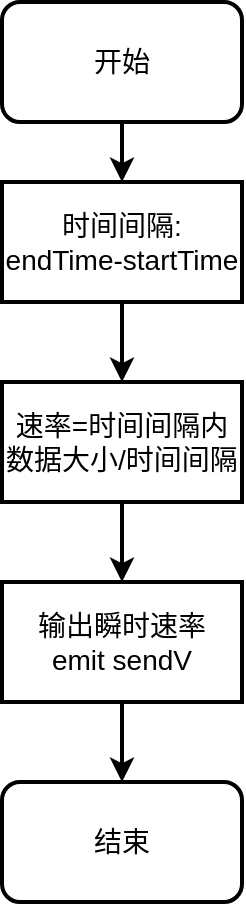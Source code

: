 <mxfile version="20.5.3" type="github">
  <diagram id="C5RBs43oDa-KdzZeNtuy" name="Page-1">
    <mxGraphModel dx="1550" dy="835" grid="1" gridSize="10" guides="1" tooltips="1" connect="1" arrows="1" fold="1" page="1" pageScale="1" pageWidth="827" pageHeight="1169" math="0" shadow="0">
      <root>
        <mxCell id="WIyWlLk6GJQsqaUBKTNV-0" />
        <mxCell id="WIyWlLk6GJQsqaUBKTNV-1" parent="WIyWlLk6GJQsqaUBKTNV-0" />
        <mxCell id="38O-XOo_rF_psrHgX0NA-13" style="edgeStyle=orthogonalEdgeStyle;rounded=0;orthogonalLoop=1;jettySize=auto;html=1;exitX=0.5;exitY=1;exitDx=0;exitDy=0;strokeWidth=2;fontSize=14;" edge="1" parent="WIyWlLk6GJQsqaUBKTNV-1" source="38O-XOo_rF_psrHgX0NA-1" target="38O-XOo_rF_psrHgX0NA-5">
          <mxGeometry relative="1" as="geometry" />
        </mxCell>
        <mxCell id="38O-XOo_rF_psrHgX0NA-1" value="开始" style="rounded=1;whiteSpace=wrap;html=1;strokeWidth=2;fontSize=14;" vertex="1" parent="WIyWlLk6GJQsqaUBKTNV-1">
          <mxGeometry x="270" y="220" width="120" height="60" as="geometry" />
        </mxCell>
        <mxCell id="38O-XOo_rF_psrHgX0NA-4" style="edgeStyle=orthogonalEdgeStyle;rounded=0;orthogonalLoop=1;jettySize=auto;html=1;exitX=0.5;exitY=1;exitDx=0;exitDy=0;strokeWidth=2;fontSize=14;" edge="1" parent="WIyWlLk6GJQsqaUBKTNV-1" source="38O-XOo_rF_psrHgX0NA-5" target="38O-XOo_rF_psrHgX0NA-7">
          <mxGeometry relative="1" as="geometry" />
        </mxCell>
        <mxCell id="38O-XOo_rF_psrHgX0NA-5" value="时间间隔:&lt;br style=&quot;font-size: 14px;&quot;&gt;endTime-startTime" style="rounded=0;whiteSpace=wrap;html=1;strokeWidth=2;fontSize=14;" vertex="1" parent="WIyWlLk6GJQsqaUBKTNV-1">
          <mxGeometry x="270" y="310" width="120" height="60" as="geometry" />
        </mxCell>
        <mxCell id="38O-XOo_rF_psrHgX0NA-6" value="" style="edgeStyle=orthogonalEdgeStyle;rounded=0;orthogonalLoop=1;jettySize=auto;html=1;strokeWidth=2;fontSize=14;" edge="1" parent="WIyWlLk6GJQsqaUBKTNV-1" source="38O-XOo_rF_psrHgX0NA-7" target="38O-XOo_rF_psrHgX0NA-9">
          <mxGeometry relative="1" as="geometry" />
        </mxCell>
        <mxCell id="38O-XOo_rF_psrHgX0NA-7" value="速率=时间间隔内数据大小/时间间隔" style="rounded=0;whiteSpace=wrap;html=1;strokeWidth=2;fontSize=14;" vertex="1" parent="WIyWlLk6GJQsqaUBKTNV-1">
          <mxGeometry x="270" y="410" width="120" height="60" as="geometry" />
        </mxCell>
        <mxCell id="38O-XOo_rF_psrHgX0NA-15" style="edgeStyle=orthogonalEdgeStyle;rounded=0;orthogonalLoop=1;jettySize=auto;html=1;exitX=0.5;exitY=1;exitDx=0;exitDy=0;strokeWidth=2;fontSize=14;" edge="1" parent="WIyWlLk6GJQsqaUBKTNV-1" source="38O-XOo_rF_psrHgX0NA-9" target="38O-XOo_rF_psrHgX0NA-14">
          <mxGeometry relative="1" as="geometry" />
        </mxCell>
        <mxCell id="38O-XOo_rF_psrHgX0NA-9" value="输出瞬时速率&lt;br style=&quot;font-size: 14px;&quot;&gt;emit sendV" style="rounded=0;whiteSpace=wrap;html=1;strokeWidth=2;fontSize=14;" vertex="1" parent="WIyWlLk6GJQsqaUBKTNV-1">
          <mxGeometry x="270" y="510" width="120" height="60" as="geometry" />
        </mxCell>
        <mxCell id="38O-XOo_rF_psrHgX0NA-14" value="结束" style="rounded=1;whiteSpace=wrap;html=1;strokeWidth=2;fontSize=14;" vertex="1" parent="WIyWlLk6GJQsqaUBKTNV-1">
          <mxGeometry x="270" y="610" width="120" height="60" as="geometry" />
        </mxCell>
      </root>
    </mxGraphModel>
  </diagram>
</mxfile>
